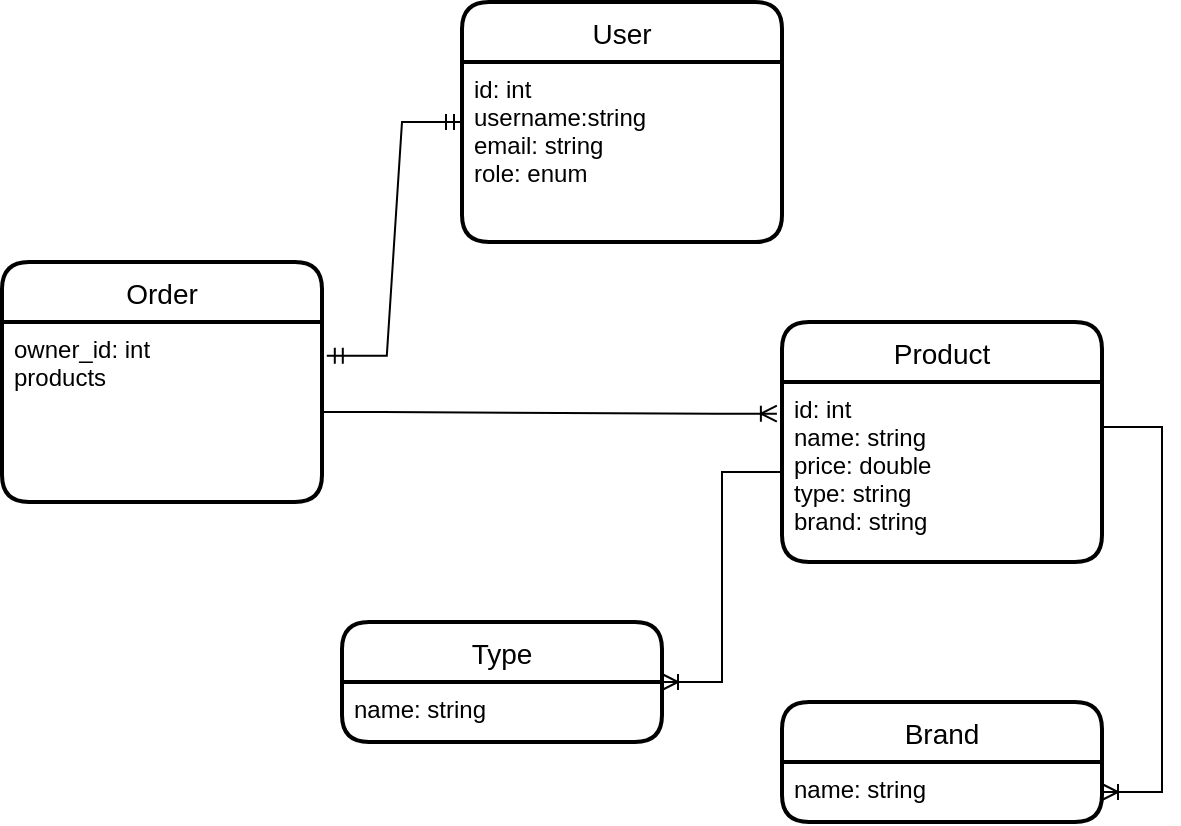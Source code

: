 <mxfile version="20.8.16" type="device"><diagram id="JLmJqw9uw5_9QgMb4l-u" name="Page-1"><mxGraphModel dx="1276" dy="614" grid="1" gridSize="10" guides="1" tooltips="1" connect="1" arrows="1" fold="1" page="1" pageScale="1" pageWidth="850" pageHeight="1100" math="0" shadow="0"><root><mxCell id="0"/><mxCell id="1" parent="0"/><mxCell id="2" value="Product" style="swimlane;childLayout=stackLayout;horizontal=1;startSize=30;horizontalStack=0;rounded=1;fontSize=14;fontStyle=0;strokeWidth=2;resizeParent=0;resizeLast=1;shadow=0;dashed=0;align=center;" parent="1" vertex="1"><mxGeometry x="470" y="220" width="160" height="120" as="geometry"/></mxCell><mxCell id="3" value="id: int&#10;name: string&#10;price: double&#10;type: string&#10;brand: string" style="align=left;strokeColor=none;fillColor=none;spacingLeft=4;fontSize=12;verticalAlign=top;resizable=0;rotatable=0;part=1;" parent="2" vertex="1"><mxGeometry y="30" width="160" height="90" as="geometry"/></mxCell><mxCell id="XDFcUo4G0m_EmgAxocFp-3" value="User" style="swimlane;childLayout=stackLayout;horizontal=1;startSize=30;horizontalStack=0;rounded=1;fontSize=14;fontStyle=0;strokeWidth=2;resizeParent=0;resizeLast=1;shadow=0;dashed=0;align=center;" parent="1" vertex="1"><mxGeometry x="310" y="60" width="160" height="120" as="geometry"/></mxCell><mxCell id="XDFcUo4G0m_EmgAxocFp-4" value="id: int&#10;username:string&#10;email: string&#10;role: enum" style="align=left;strokeColor=none;fillColor=none;spacingLeft=4;fontSize=12;verticalAlign=top;resizable=0;rotatable=0;part=1;" parent="XDFcUo4G0m_EmgAxocFp-3" vertex="1"><mxGeometry y="30" width="160" height="90" as="geometry"/></mxCell><mxCell id="4" value="Order" style="swimlane;childLayout=stackLayout;horizontal=1;startSize=30;horizontalStack=0;rounded=1;fontSize=14;fontStyle=0;strokeWidth=2;resizeParent=0;resizeLast=1;shadow=0;dashed=0;align=center;" parent="1" vertex="1"><mxGeometry x="80" y="190" width="160" height="120" as="geometry"/></mxCell><mxCell id="5" value="owner_id: int &#10;products" style="align=left;strokeColor=none;fillColor=none;spacingLeft=4;fontSize=12;verticalAlign=top;resizable=0;rotatable=0;part=1;" parent="4" vertex="1"><mxGeometry y="30" width="160" height="90" as="geometry"/></mxCell><mxCell id="11" value="Brand" style="swimlane;childLayout=stackLayout;horizontal=1;startSize=30;horizontalStack=0;rounded=1;fontSize=14;fontStyle=0;strokeWidth=2;resizeParent=0;resizeLast=1;shadow=0;dashed=0;align=center;" parent="1" vertex="1"><mxGeometry x="470" y="410" width="160" height="60" as="geometry"/></mxCell><mxCell id="12" value="name: string" style="align=left;strokeColor=none;fillColor=none;spacingLeft=4;fontSize=12;verticalAlign=top;resizable=0;rotatable=0;part=1;" parent="11" vertex="1"><mxGeometry y="30" width="160" height="30" as="geometry"/></mxCell><mxCell id="13" value="Type" style="swimlane;childLayout=stackLayout;horizontal=1;startSize=30;horizontalStack=0;rounded=1;fontSize=14;fontStyle=0;strokeWidth=2;resizeParent=0;resizeLast=1;shadow=0;dashed=0;align=center;" parent="1" vertex="1"><mxGeometry x="250" y="370" width="160" height="60" as="geometry"/></mxCell><mxCell id="14" value="name: string" style="align=left;strokeColor=none;fillColor=none;spacingLeft=4;fontSize=12;verticalAlign=top;resizable=0;rotatable=0;part=1;" parent="13" vertex="1"><mxGeometry y="30" width="160" height="30" as="geometry"/></mxCell><mxCell id="17" value="" style="edgeStyle=entityRelationEdgeStyle;fontSize=12;html=1;endArrow=ERoneToMany;rounded=0;exitX=0;exitY=0.5;exitDx=0;exitDy=0;" parent="1" source="3" target="13" edge="1"><mxGeometry width="100" height="100" relative="1" as="geometry"><mxPoint x="270" y="340" as="sourcePoint"/><mxPoint x="350" y="440" as="targetPoint"/></mxGeometry></mxCell><mxCell id="18" value="" style="edgeStyle=entityRelationEdgeStyle;fontSize=12;html=1;endArrow=ERoneToMany;rounded=0;exitX=1;exitY=0.25;exitDx=0;exitDy=0;" parent="1" source="3" target="12" edge="1"><mxGeometry width="100" height="100" relative="1" as="geometry"><mxPoint x="720" y="270" as="sourcePoint"/><mxPoint x="600" y="125" as="targetPoint"/></mxGeometry></mxCell><mxCell id="19" value="" style="edgeStyle=entityRelationEdgeStyle;fontSize=12;html=1;endArrow=ERmandOne;startArrow=ERmandOne;rounded=0;exitX=1.015;exitY=0.187;exitDx=0;exitDy=0;exitPerimeter=0;" parent="1" source="5" edge="1"><mxGeometry width="100" height="100" relative="1" as="geometry"><mxPoint x="200" y="150" as="sourcePoint"/><mxPoint x="310" y="120" as="targetPoint"/></mxGeometry></mxCell><mxCell id="21" value="" style="edgeStyle=entityRelationEdgeStyle;fontSize=12;html=1;endArrow=ERoneToMany;rounded=0;exitX=1;exitY=0.5;exitDx=0;exitDy=0;entryX=-0.016;entryY=0.176;entryDx=0;entryDy=0;entryPerimeter=0;" parent="1" source="5" target="3" edge="1"><mxGeometry width="100" height="100" relative="1" as="geometry"><mxPoint x="340" y="330" as="sourcePoint"/><mxPoint x="440" y="230" as="targetPoint"/></mxGeometry></mxCell></root></mxGraphModel></diagram></mxfile>